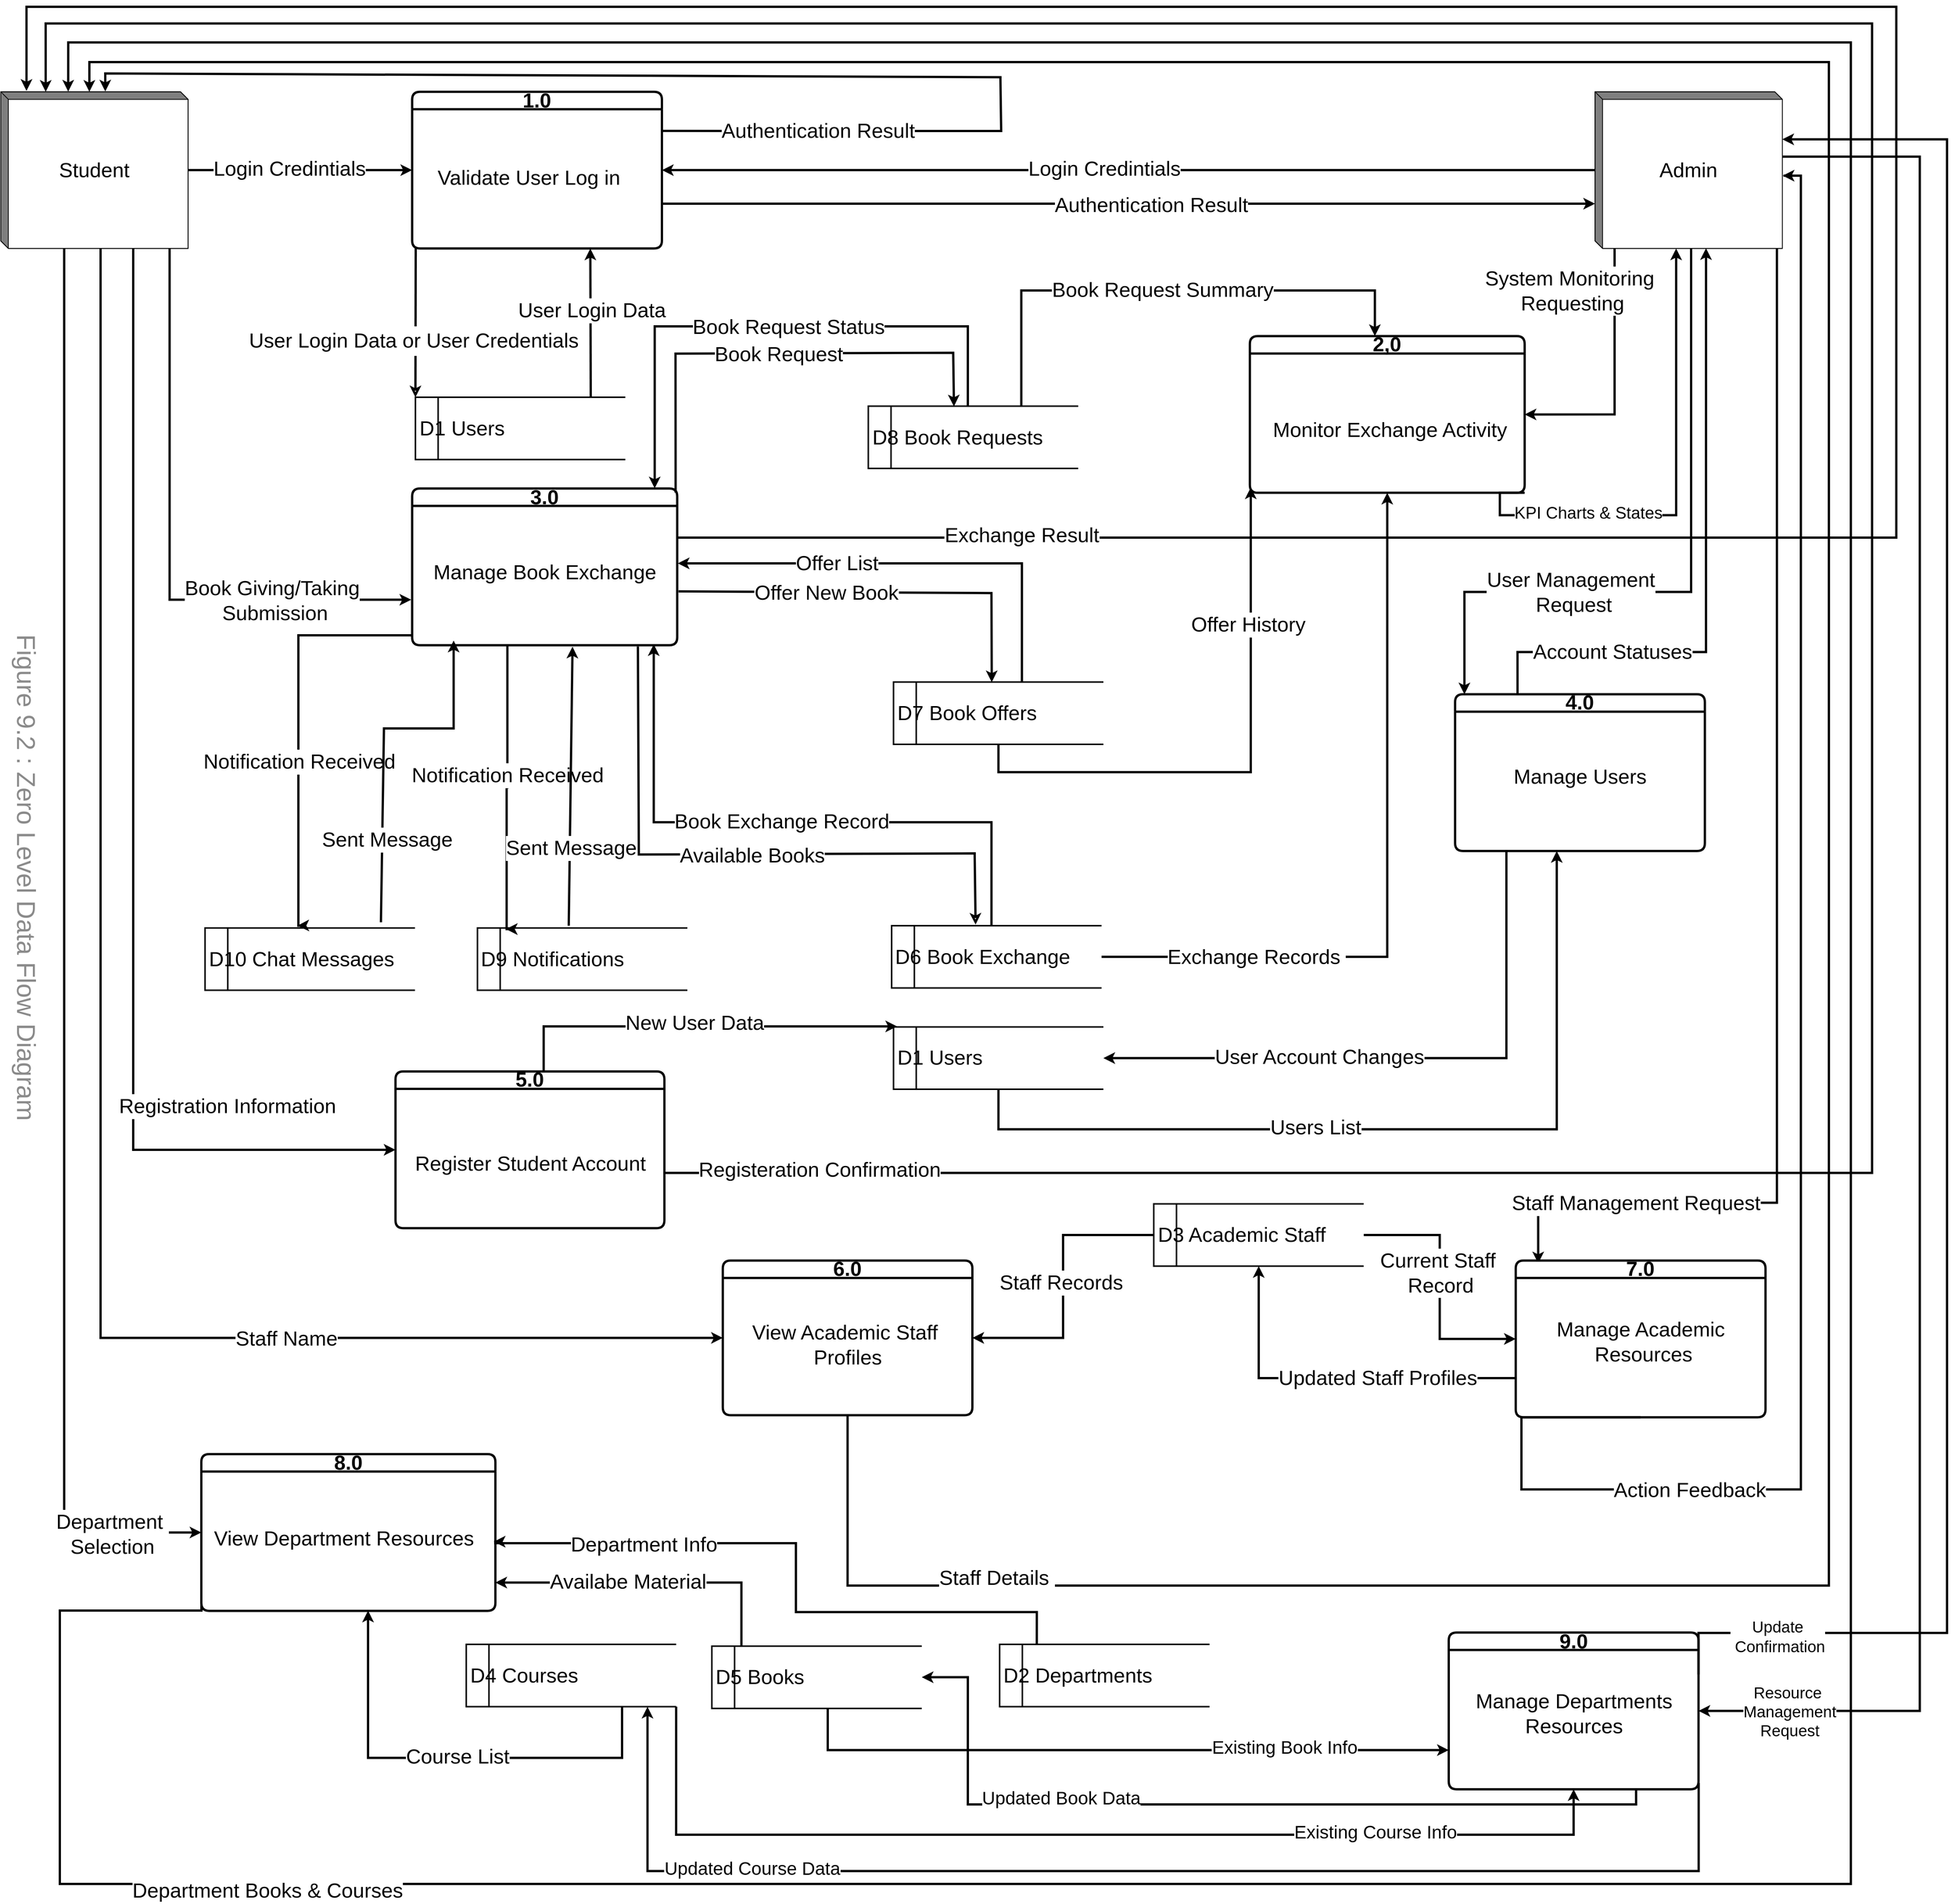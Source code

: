 <mxfile version="26.2.2">
  <diagram name="Page-1" id="icdh6pX9APepNNFhdhNa">
    <mxGraphModel dx="6960" dy="5662" grid="0" gridSize="10" guides="1" tooltips="1" connect="1" arrows="1" fold="1" page="1" pageScale="1" pageWidth="827" pageHeight="1169" math="0" shadow="0">
      <root>
        <mxCell id="0" />
        <mxCell id="1" parent="0" />
        <mxCell id="13" value="D1 Users" style="shape=mxgraph.dfd.dataStoreID;whiteSpace=wrap;html=1;fontSize=27;strokeWidth=2;dashed=0;align=left;spacingLeft=3;points=[[0,0],[0.5,0],[1,0],[0,0.5],[1,0.5],[0,1],[0.5,1],[1,1]];labelPadding=-90;direction=east;noLabel=0;overflow=visible;fillOpacity=100;portConstraint=east;metaEdit=0;" parent="1" vertex="1">
          <mxGeometry x="563.566" y="-645.347" width="277.156" height="82.276" as="geometry" />
        </mxCell>
        <mxCell id="14" value="D2 Departments" style="shape=mxgraph.dfd.dataStoreID;whiteSpace=wrap;html=1;fontSize=27;strokeWidth=2;dashed=0;align=left;spacingLeft=3;points=[[0,0],[0.5,0],[1,0],[0,0.5],[1,0.5],[0,1],[0.5,1],[1,1]];labelPadding=-90;direction=east;noLabel=0;overflow=visible;fillOpacity=100;portConstraint=east;metaEdit=0;" parent="1" vertex="1">
          <mxGeometry x="1335.001" y="1001.627" width="277.156" height="82.276" as="geometry" />
        </mxCell>
        <mxCell id="DdZt1cwlgyV9_247WWNm-154" style="edgeStyle=orthogonalEdgeStyle;rounded=0;orthogonalLoop=1;jettySize=auto;html=1;entryX=0;entryY=0.5;entryDx=0;entryDy=0;strokeWidth=3;fontSize=27;" parent="1" source="15" target="10" edge="1">
          <mxGeometry relative="1" as="geometry" />
        </mxCell>
        <mxCell id="DdZt1cwlgyV9_247WWNm-155" value="&lt;font&gt;Current Staff&amp;nbsp;&lt;/font&gt;&lt;div&gt;&lt;font&gt;Record&lt;/font&gt;&lt;/div&gt;" style="edgeLabel;html=1;align=center;verticalAlign=middle;resizable=0;points=[];fontSize=27;" parent="DdZt1cwlgyV9_247WWNm-154" vertex="1" connectable="0">
          <mxGeometry x="-0.109" y="1" relative="1" as="geometry">
            <mxPoint as="offset" />
          </mxGeometry>
        </mxCell>
        <mxCell id="15" value="D3 Academic Staff" style="shape=mxgraph.dfd.dataStoreID;whiteSpace=wrap;html=1;fontSize=27;strokeWidth=2;dashed=0;align=left;spacingLeft=3;points=[[0,0],[0.5,0],[1,0],[0,0.5],[1,0.5],[0,1],[0.5,1],[1,1]];labelPadding=-90;direction=east;noLabel=0;overflow=visible;fillOpacity=100;portConstraint=east;metaEdit=0;" parent="1" vertex="1">
          <mxGeometry x="1538.515" y="419.821" width="277.156" height="82.276" as="geometry" />
        </mxCell>
        <mxCell id="DdZt1cwlgyV9_247WWNm-175" style="edgeStyle=orthogonalEdgeStyle;rounded=0;orthogonalLoop=1;jettySize=auto;html=1;strokeWidth=3;fontSize=27;" parent="1" source="16" edge="1">
          <mxGeometry relative="1" as="geometry">
            <mxPoint x="501" y="957" as="targetPoint" />
            <Array as="points">
              <mxPoint x="836.382" y="1151.493" />
              <mxPoint x="500.099" y="1151.493" />
            </Array>
          </mxGeometry>
        </mxCell>
        <mxCell id="DdZt1cwlgyV9_247WWNm-176" value="&lt;font&gt;Course List&lt;/font&gt;" style="edgeLabel;html=1;align=center;verticalAlign=middle;resizable=0;points=[];fontSize=27;" parent="DdZt1cwlgyV9_247WWNm-175" vertex="1" connectable="0">
          <mxGeometry x="-0.06" y="4" relative="1" as="geometry">
            <mxPoint x="-4" y="-6" as="offset" />
          </mxGeometry>
        </mxCell>
        <mxCell id="JcgZLlPzzMyNagXR-Yxn-27" style="edgeStyle=orthogonalEdgeStyle;rounded=0;orthogonalLoop=1;jettySize=auto;html=1;exitX=1;exitY=1;exitDx=0;exitDy=0;entryX=0.5;entryY=1;entryDx=0;entryDy=0;strokeWidth=3;" parent="1" source="16" target="JcgZLlPzzMyNagXR-Yxn-17" edge="1">
          <mxGeometry relative="1" as="geometry">
            <Array as="points">
              <mxPoint x="908" y="1253" />
              <mxPoint x="2093" y="1253" />
            </Array>
          </mxGeometry>
        </mxCell>
        <mxCell id="JcgZLlPzzMyNagXR-Yxn-29" value="&lt;font style=&quot;font-size: 24px;&quot;&gt;Existing Course Info&lt;/font&gt;" style="edgeLabel;html=1;align=center;verticalAlign=middle;resizable=0;points=[];" parent="JcgZLlPzzMyNagXR-Yxn-27" vertex="1" connectable="0">
          <mxGeometry x="0.544" y="3" relative="1" as="geometry">
            <mxPoint as="offset" />
          </mxGeometry>
        </mxCell>
        <mxCell id="16" value="D4 Courses" style="shape=mxgraph.dfd.dataStoreID;whiteSpace=wrap;html=1;fontSize=27;strokeWidth=2;dashed=0;align=left;spacingLeft=3;points=[[0,0],[0.5,0],[1,0],[0,0.5],[1,0.5],[0,1],[0.5,1],[1,1]];labelPadding=-90;direction=east;noLabel=0;overflow=visible;fillOpacity=100;portConstraint=east;metaEdit=0;" parent="1" vertex="1">
          <mxGeometry x="630.675" y="1001.63" width="277.156" height="82.276" as="geometry" />
        </mxCell>
        <mxCell id="JcgZLlPzzMyNagXR-Yxn-25" style="edgeStyle=orthogonalEdgeStyle;rounded=0;orthogonalLoop=1;jettySize=auto;html=1;entryX=0;entryY=0.75;entryDx=0;entryDy=0;strokeWidth=3;" parent="1" source="17" target="JcgZLlPzzMyNagXR-Yxn-17" edge="1">
          <mxGeometry relative="1" as="geometry">
            <Array as="points">
              <mxPoint x="1108" y="1141" />
            </Array>
          </mxGeometry>
        </mxCell>
        <mxCell id="JcgZLlPzzMyNagXR-Yxn-30" value="&lt;font style=&quot;font-size: 24px;&quot;&gt;Existing Book Info&lt;/font&gt;" style="edgeLabel;html=1;align=center;verticalAlign=middle;resizable=0;points=[];" parent="JcgZLlPzzMyNagXR-Yxn-25" vertex="1" connectable="0">
          <mxGeometry x="0.504" y="3" relative="1" as="geometry">
            <mxPoint as="offset" />
          </mxGeometry>
        </mxCell>
        <mxCell id="17" value="D5 Books" style="shape=mxgraph.dfd.dataStoreID;whiteSpace=wrap;html=1;fontSize=27;strokeWidth=2;dashed=0;align=left;spacingLeft=3;points=[[0,0],[0.5,0],[1,0],[0,0.5],[1,0.5],[0,1],[0.5,1],[1,1]];labelPadding=-90;direction=east;noLabel=0;overflow=visible;fillOpacity=100;portConstraint=east;metaEdit=0;" parent="1" vertex="1">
          <mxGeometry x="955.003" y="1004.0" width="277.156" height="82.276" as="geometry" />
        </mxCell>
        <mxCell id="myy8Ru6dyto0Jvm3p5WP-34" value="D9 Notifications" style="shape=mxgraph.dfd.dataStoreID;whiteSpace=wrap;html=1;fontSize=27;strokeWidth=2;dashed=0;align=left;spacingLeft=3;points=[[0,0],[0.5,0],[1,0],[0,0.5],[1,0.5],[0,1],[0.5,1],[1,1]];labelPadding=-90;direction=east;noLabel=0;overflow=visible;fillOpacity=100;portConstraint=east;metaEdit=0;" parent="1" vertex="1">
          <mxGeometry x="645.457" y="55.465" width="277.156" height="82.276" as="geometry" />
        </mxCell>
        <mxCell id="DdZt1cwlgyV9_247WWNm-74" style="edgeStyle=orthogonalEdgeStyle;rounded=0;orthogonalLoop=1;jettySize=auto;html=1;strokeWidth=3;fontSize=27;" parent="1" source="myy8Ru6dyto0Jvm3p5WP-35" edge="1">
          <mxGeometry relative="1" as="geometry">
            <mxPoint x="1666.618" y="-526.341" as="targetPoint" />
            <Array as="points">
              <mxPoint x="1334.031" y="-150.224" />
              <mxPoint x="1666.618" y="-150.224" />
              <mxPoint x="1666.618" y="-518.995" />
            </Array>
          </mxGeometry>
        </mxCell>
        <mxCell id="DdZt1cwlgyV9_247WWNm-121" value="&lt;font&gt;Offer History&lt;/font&gt;" style="edgeLabel;html=1;align=center;verticalAlign=middle;resizable=0;points=[];fontSize=27;" parent="DdZt1cwlgyV9_247WWNm-74" vertex="1" connectable="0">
          <mxGeometry x="0.514" y="4" relative="1" as="geometry">
            <mxPoint as="offset" />
          </mxGeometry>
        </mxCell>
        <mxCell id="DdZt1cwlgyV9_247WWNm-116" style="edgeStyle=orthogonalEdgeStyle;rounded=0;orthogonalLoop=1;jettySize=auto;html=1;strokeWidth=3;fontSize=27;" parent="1" edge="1">
          <mxGeometry relative="1" as="geometry">
            <mxPoint x="1364.414" y="-264.818" as="sourcePoint" />
            <mxPoint x="910" y="-426" as="targetPoint" />
            <Array as="points">
              <mxPoint x="1364" y="-426" />
            </Array>
          </mxGeometry>
        </mxCell>
        <mxCell id="DdZt1cwlgyV9_247WWNm-117" value="&lt;font&gt;Offer List&lt;/font&gt;" style="edgeLabel;html=1;align=center;verticalAlign=middle;resizable=0;points=[];fontSize=27;" parent="DdZt1cwlgyV9_247WWNm-116" vertex="1" connectable="0">
          <mxGeometry x="0.446" relative="1" as="geometry">
            <mxPoint x="39" as="offset" />
          </mxGeometry>
        </mxCell>
        <mxCell id="myy8Ru6dyto0Jvm3p5WP-35" value="D7 Book Offers" style="shape=mxgraph.dfd.dataStoreID;whiteSpace=wrap;html=1;fontSize=27;strokeWidth=2;dashed=0;align=left;spacingLeft=3;points=[[0,0],[0.5,0],[1,0],[0,0.5],[1,0.5],[0,1],[0.5,1],[1,1]];labelPadding=-90;direction=east;noLabel=0;overflow=visible;fillOpacity=100;portConstraint=east;metaEdit=0;" parent="1" vertex="1">
          <mxGeometry x="1194.842" y="-269.226" width="277.156" height="82.276" as="geometry" />
        </mxCell>
        <mxCell id="DdZt1cwlgyV9_247WWNm-122" style="edgeStyle=orthogonalEdgeStyle;rounded=0;orthogonalLoop=1;jettySize=auto;html=1;strokeWidth=3;fontSize=27;" parent="1" source="myy8Ru6dyto0Jvm3p5WP-36" target="12" edge="1">
          <mxGeometry relative="1" as="geometry">
            <mxPoint x="1667.111" y="-592.462" as="targetPoint" />
            <Array as="points">
              <mxPoint x="1363.594" y="-786.39" />
              <mxPoint x="1830.448" y="-786.39" />
            </Array>
          </mxGeometry>
        </mxCell>
        <mxCell id="DdZt1cwlgyV9_247WWNm-123" value="&lt;font&gt;Book Request Summary&lt;/font&gt;" style="edgeLabel;html=1;align=center;verticalAlign=middle;resizable=0;points=[];fontSize=27;" parent="DdZt1cwlgyV9_247WWNm-122" vertex="1" connectable="0">
          <mxGeometry x="-0.148" y="1" relative="1" as="geometry">
            <mxPoint x="49" as="offset" />
          </mxGeometry>
        </mxCell>
        <mxCell id="myy8Ru6dyto0Jvm3p5WP-36" value="D8 Book Requests" style="shape=mxgraph.dfd.dataStoreID;whiteSpace=wrap;html=1;fontSize=27;strokeWidth=2;dashed=0;align=left;spacingLeft=3;points=[[0,0],[0.5,0],[1,0],[0,0.5],[1,0.5],[0,1],[0.5,1],[1,1]];labelPadding=-90;direction=east;noLabel=0;overflow=visible;fillOpacity=100;portConstraint=east;metaEdit=0;" parent="1" vertex="1">
          <mxGeometry x="1161.583" y="-633.6" width="277.156" height="82.276" as="geometry" />
        </mxCell>
        <mxCell id="DdZt1cwlgyV9_247WWNm-108" style="edgeStyle=orthogonalEdgeStyle;rounded=0;orthogonalLoop=1;jettySize=auto;html=1;entryX=0.5;entryY=1;entryDx=0;entryDy=0;strokeWidth=3;fontSize=27;" parent="1" source="myy8Ru6dyto0Jvm3p5WP-37" target="12" edge="1">
          <mxGeometry relative="1" as="geometry" />
        </mxCell>
        <mxCell id="DdZt1cwlgyV9_247WWNm-120" value="&lt;font&gt;Exchange Records&amp;nbsp;&lt;/font&gt;" style="edgeLabel;html=1;align=center;verticalAlign=middle;resizable=0;points=[];fontSize=27;" parent="DdZt1cwlgyV9_247WWNm-108" vertex="1" connectable="0">
          <mxGeometry x="-0.63" y="-1" relative="1" as="geometry">
            <mxPoint x="21" y="-1" as="offset" />
          </mxGeometry>
        </mxCell>
        <mxCell id="DdZt1cwlgyV9_247WWNm-114" style="edgeStyle=orthogonalEdgeStyle;rounded=0;orthogonalLoop=1;jettySize=auto;html=1;strokeWidth=3;fontSize=27;" parent="1" source="myy8Ru6dyto0Jvm3p5WP-37" edge="1">
          <mxGeometry relative="1" as="geometry">
            <mxPoint x="878.263" y="-319.183" as="targetPoint" />
            <Array as="points">
              <mxPoint x="1324.176" y="-84.11" />
              <mxPoint x="878.263" y="-84.11" />
              <mxPoint x="878.263" y="-316.244" />
            </Array>
          </mxGeometry>
        </mxCell>
        <mxCell id="DdZt1cwlgyV9_247WWNm-115" value="&lt;font&gt;Book Exchange Record&lt;/font&gt;" style="edgeLabel;html=1;align=center;verticalAlign=middle;resizable=0;points=[];fontSize=27;" parent="DdZt1cwlgyV9_247WWNm-114" vertex="1" connectable="0">
          <mxGeometry x="0.294" y="-2" relative="1" as="geometry">
            <mxPoint x="115" y="1" as="offset" />
          </mxGeometry>
        </mxCell>
        <mxCell id="myy8Ru6dyto0Jvm3p5WP-37" value="D6 Book Exchange" style="shape=mxgraph.dfd.dataStoreID;whiteSpace=wrap;html=1;fontSize=27;strokeWidth=2;dashed=0;align=left;spacingLeft=3;points=[[0,0],[0.5,0],[1,0],[0,0.5],[1,0.5],[0,1],[0.5,1],[1,1]];labelPadding=-90;direction=east;noLabel=0;overflow=visible;fillOpacity=100;portConstraint=east;metaEdit=0;" parent="1" vertex="1">
          <mxGeometry x="1192.378" y="52.523" width="277.156" height="82.276" as="geometry" />
        </mxCell>
        <mxCell id="myy8Ru6dyto0Jvm3p5WP-38" value="&lt;font&gt;D10&lt;/font&gt; Chat Messages" style="shape=mxgraph.dfd.dataStoreID;whiteSpace=wrap;html=1;fontSize=27;strokeWidth=2;dashed=0;align=left;spacingLeft=3;points=[[0,0],[0.5,0],[1,0],[0,0.5],[1,0.5],[0,1],[0.5,1],[1,1]];labelPadding=-90;direction=east;noLabel=0;overflow=visible;fillOpacity=100;portConstraint=east;metaEdit=0;" parent="1" vertex="1">
          <mxGeometry x="285.77" y="55.465" width="277.156" height="82.276" as="geometry" />
        </mxCell>
        <mxCell id="DdZt1cwlgyV9_247WWNm-17" style="edgeStyle=orthogonalEdgeStyle;rounded=0;orthogonalLoop=1;jettySize=auto;html=1;entryX=0;entryY=0.5;entryDx=0;entryDy=0;strokeWidth=3;fontSize=27;" parent="1" source="2" target="4" edge="1">
          <mxGeometry relative="1" as="geometry" />
        </mxCell>
        <mxCell id="DdZt1cwlgyV9_247WWNm-18" value="&lt;font&gt;Login Credintials&lt;/font&gt;" style="edgeLabel;html=1;align=center;verticalAlign=middle;resizable=0;points=[];fontSize=27;" parent="DdZt1cwlgyV9_247WWNm-17" vertex="1" connectable="0">
          <mxGeometry x="-0.091" y="2" relative="1" as="geometry">
            <mxPoint x="-1" as="offset" />
          </mxGeometry>
        </mxCell>
        <mxCell id="DdZt1cwlgyV9_247WWNm-57" style="edgeStyle=orthogonalEdgeStyle;rounded=0;orthogonalLoop=1;jettySize=auto;html=1;strokeWidth=3;fontSize=27;" parent="1" source="2" edge="1">
          <mxGeometry relative="1" as="geometry">
            <mxPoint x="557.994" y="-377.951" as="targetPoint" />
            <Array as="points">
              <mxPoint x="238.957" y="-377.951" />
            </Array>
          </mxGeometry>
        </mxCell>
        <mxCell id="DdZt1cwlgyV9_247WWNm-58" value="&lt;font&gt;Book Giving/Taking&lt;/font&gt;&lt;div&gt;&lt;font&gt;&amp;nbsp;Submission&lt;/font&gt;&lt;/div&gt;" style="edgeLabel;html=1;align=center;verticalAlign=middle;resizable=0;points=[];fontSize=27;" parent="DdZt1cwlgyV9_247WWNm-57" vertex="1" connectable="0">
          <mxGeometry x="0.307" y="-2" relative="1" as="geometry">
            <mxPoint x="87" y="-1" as="offset" />
          </mxGeometry>
        </mxCell>
        <mxCell id="DdZt1cwlgyV9_247WWNm-90" style="edgeStyle=orthogonalEdgeStyle;rounded=0;orthogonalLoop=1;jettySize=auto;html=1;entryX=0;entryY=0.5;entryDx=0;entryDy=0;strokeWidth=3;fontSize=27;" parent="1" source="2" target="5" edge="1">
          <mxGeometry relative="1" as="geometry">
            <Array as="points">
              <mxPoint x="190.916" y="347.837" />
            </Array>
          </mxGeometry>
        </mxCell>
        <mxCell id="DdZt1cwlgyV9_247WWNm-91" value="&lt;font&gt;Registration Information&lt;/font&gt;" style="edgeLabel;html=1;align=center;verticalAlign=middle;resizable=0;points=[];fontSize=27;" parent="DdZt1cwlgyV9_247WWNm-90" vertex="1" connectable="0">
          <mxGeometry x="0.418" y="-3" relative="1" as="geometry">
            <mxPoint x="127" y="43" as="offset" />
          </mxGeometry>
        </mxCell>
        <mxCell id="DdZt1cwlgyV9_247WWNm-145" style="edgeStyle=orthogonalEdgeStyle;rounded=0;orthogonalLoop=1;jettySize=auto;html=1;entryX=0;entryY=0.5;entryDx=0;entryDy=0;strokeWidth=3;fontSize=27;" parent="1" source="2" target="8" edge="1">
          <mxGeometry relative="1" as="geometry">
            <Array as="points">
              <mxPoint x="147.803" y="597.602" />
            </Array>
          </mxGeometry>
        </mxCell>
        <mxCell id="DdZt1cwlgyV9_247WWNm-146" value="&lt;font&gt;Staff Name&lt;/font&gt;" style="edgeLabel;html=1;align=center;verticalAlign=middle;resizable=0;points=[];fontSize=27;" parent="DdZt1cwlgyV9_247WWNm-145" vertex="1" connectable="0">
          <mxGeometry x="0.49" y="-1" relative="1" as="geometry">
            <mxPoint as="offset" />
          </mxGeometry>
        </mxCell>
        <mxCell id="DdZt1cwlgyV9_247WWNm-167" style="edgeStyle=orthogonalEdgeStyle;rounded=0;orthogonalLoop=1;jettySize=auto;html=1;entryX=0;entryY=0.5;entryDx=0;entryDy=0;strokeWidth=3;fontSize=27;" parent="1" source="2" target="7" edge="1">
          <mxGeometry relative="1" as="geometry">
            <Array as="points">
              <mxPoint x="99.763" y="853.244" />
            </Array>
          </mxGeometry>
        </mxCell>
        <mxCell id="DdZt1cwlgyV9_247WWNm-169" value="&lt;font&gt;Department&amp;nbsp;&lt;/font&gt;&lt;div&gt;&lt;font&gt;Selection&lt;/font&gt;&lt;/div&gt;" style="edgeLabel;html=1;align=center;verticalAlign=middle;resizable=0;points=[];fontSize=27;" parent="DdZt1cwlgyV9_247WWNm-167" vertex="1" connectable="0">
          <mxGeometry x="0.874" y="-2" relative="1" as="geometry">
            <mxPoint as="offset" />
          </mxGeometry>
        </mxCell>
        <mxCell id="2" value="&lt;font&gt;Student&lt;/font&gt;" style="shape=mxgraph.dfd.externalEntity;whiteSpace=wrap;html=1;fontSize=27;dashed=0;" parent="1" vertex="1">
          <mxGeometry x="16" y="-1048.804" width="247.366" height="206.966" as="geometry" />
        </mxCell>
        <mxCell id="DdZt1cwlgyV9_247WWNm-20" style="edgeStyle=orthogonalEdgeStyle;rounded=0;orthogonalLoop=1;jettySize=auto;html=1;entryX=1;entryY=0.5;entryDx=0;entryDy=0;strokeWidth=3;fontSize=27;" parent="1" source="3" target="4" edge="1">
          <mxGeometry relative="1" as="geometry" />
        </mxCell>
        <mxCell id="DdZt1cwlgyV9_247WWNm-21" value="&lt;font&gt;Login Credintials&lt;/font&gt;" style="edgeLabel;html=1;align=center;verticalAlign=middle;resizable=0;points=[];fontSize=27;" parent="DdZt1cwlgyV9_247WWNm-20" vertex="1" connectable="0">
          <mxGeometry x="0.05" y="-2" relative="1" as="geometry">
            <mxPoint x="-1" as="offset" />
          </mxGeometry>
        </mxCell>
        <mxCell id="DdZt1cwlgyV9_247WWNm-72" style="edgeStyle=orthogonalEdgeStyle;rounded=0;orthogonalLoop=1;jettySize=auto;html=1;entryX=1;entryY=0.5;entryDx=0;entryDy=0;strokeWidth=3;fontSize=27;" parent="1" source="3" target="12" edge="1">
          <mxGeometry relative="1" as="geometry">
            <Array as="points">
              <mxPoint x="2147.022" y="-623.309" />
            </Array>
          </mxGeometry>
        </mxCell>
        <mxCell id="DdZt1cwlgyV9_247WWNm-78" value="&lt;font&gt;System Monitoring&amp;nbsp;&lt;/font&gt;&lt;div&gt;&lt;font&gt;Requesting&lt;/font&gt;&lt;/div&gt;" style="edgeLabel;html=1;align=center;verticalAlign=middle;resizable=0;points=[];fontSize=27;" parent="DdZt1cwlgyV9_247WWNm-72" vertex="1" connectable="0">
          <mxGeometry x="0.607" y="1" relative="1" as="geometry">
            <mxPoint x="-4" y="-165" as="offset" />
          </mxGeometry>
        </mxCell>
        <mxCell id="DdZt1cwlgyV9_247WWNm-136" style="edgeStyle=orthogonalEdgeStyle;rounded=0;orthogonalLoop=1;jettySize=auto;html=1;strokeWidth=3;fontSize=27;" parent="1" source="3" target="11" edge="1">
          <mxGeometry relative="1" as="geometry">
            <Array as="points">
              <mxPoint x="2248.03" y="-388.236" />
              <mxPoint x="1948.701" y="-388.236" />
            </Array>
          </mxGeometry>
        </mxCell>
        <mxCell id="DdZt1cwlgyV9_247WWNm-137" value="&lt;font&gt;User Management&lt;/font&gt;&lt;div&gt;&lt;font&gt;&amp;nbsp;Request&lt;/font&gt;&lt;/div&gt;" style="edgeLabel;html=1;align=center;verticalAlign=middle;resizable=0;points=[];fontSize=27;" parent="DdZt1cwlgyV9_247WWNm-136" vertex="1" connectable="0">
          <mxGeometry x="0.543" y="-3" relative="1" as="geometry">
            <mxPoint x="72" y="3" as="offset" />
          </mxGeometry>
        </mxCell>
        <mxCell id="DdZt1cwlgyV9_247WWNm-152" style="edgeStyle=orthogonalEdgeStyle;rounded=0;orthogonalLoop=1;jettySize=auto;html=1;entryX=0.09;entryY=0.018;entryDx=0;entryDy=0;strokeWidth=3;entryPerimeter=0;fontSize=27;" parent="1" source="3" target="10" edge="1">
          <mxGeometry relative="1" as="geometry">
            <Array as="points">
              <mxPoint x="2361.356" y="418.359" />
              <mxPoint x="2046.014" y="418.359" />
            </Array>
          </mxGeometry>
        </mxCell>
        <mxCell id="DdZt1cwlgyV9_247WWNm-153" value="&lt;font&gt;Staff Management Request&lt;/font&gt;" style="edgeLabel;html=1;align=center;verticalAlign=middle;resizable=0;points=[];fontSize=27;" parent="DdZt1cwlgyV9_247WWNm-152" vertex="1" connectable="0">
          <mxGeometry x="0.874" y="-1" relative="1" as="geometry">
            <mxPoint x="105" y="1" as="offset" />
          </mxGeometry>
        </mxCell>
        <mxCell id="JcgZLlPzzMyNagXR-Yxn-20" style="edgeStyle=orthogonalEdgeStyle;rounded=0;orthogonalLoop=1;jettySize=auto;html=1;exitX=1.001;exitY=0.414;exitDx=0;exitDy=0;exitPerimeter=0;entryX=1;entryY=0.5;entryDx=0;entryDy=0;strokeWidth=3;" parent="1" source="3" target="JcgZLlPzzMyNagXR-Yxn-17" edge="1">
          <mxGeometry relative="1" as="geometry">
            <Array as="points">
              <mxPoint x="2550" y="-963" />
              <mxPoint x="2550" y="1090" />
            </Array>
          </mxGeometry>
        </mxCell>
        <mxCell id="JcgZLlPzzMyNagXR-Yxn-21" value="&lt;font style=&quot;font-size: 21px;&quot;&gt;Resource&amp;nbsp;&lt;/font&gt;&lt;div&gt;&lt;font style=&quot;font-size: 21px;&quot;&gt;Management&lt;/font&gt;&lt;/div&gt;&lt;div&gt;&lt;font style=&quot;font-size: 21px;&quot;&gt;Request&lt;/font&gt;&lt;/div&gt;" style="edgeLabel;html=1;align=center;verticalAlign=middle;resizable=0;points=[];" parent="JcgZLlPzzMyNagXR-Yxn-20" vertex="1" connectable="0">
          <mxGeometry x="0.891" y="4" relative="1" as="geometry">
            <mxPoint x="-18" y="-4" as="offset" />
          </mxGeometry>
        </mxCell>
        <mxCell id="3" value="&lt;font&gt;Admin&lt;/font&gt;" style="shape=mxgraph.dfd.externalEntity;whiteSpace=wrap;html=1;fontSize=27;dashed=0;" parent="1" vertex="1">
          <mxGeometry x="2121.154" y="-1048.809" width="247.366" height="206.966" as="geometry" />
        </mxCell>
        <mxCell id="4" value="1.0" style="shape=swimlane;rounded=1;whiteSpace=wrap;html=1;fontStyle=1;startSize=23;fontSize=27;strokeWidth=3;" parent="1" vertex="1">
          <mxGeometry x="559.228" y="-1048.805" width="329.822" height="206.966" as="geometry" />
        </mxCell>
        <mxCell id="DdZt1cwlgyV9_247WWNm-23" value="&lt;font&gt;Validate User Log in&lt;/font&gt;" style="text;html=1;align=center;verticalAlign=middle;resizable=0;points=[];autosize=1;strokeColor=none;fillColor=none;fontSize=27;" parent="4" vertex="1">
          <mxGeometry x="24.022" y="92.202" width="259" height="44" as="geometry" />
        </mxCell>
        <mxCell id="5" value="5.0" style="shape=swimlane;rounded=1;whiteSpace=wrap;html=1;fontStyle=1;startSize=23;fontSize=27;strokeWidth=3;" parent="1" vertex="1">
          <mxGeometry x="537.228" y="244.996" width="355.081" height="206.966" as="geometry" />
        </mxCell>
        <mxCell id="DdZt1cwlgyV9_247WWNm-89" value="&lt;font&gt;Register Student Account&lt;/font&gt;" style="text;html=1;align=center;verticalAlign=middle;resizable=0;points=[];autosize=1;strokeColor=none;fillColor=none;fontSize=27;" parent="5" vertex="1">
          <mxGeometry x="16.041" y="100.003" width="323" height="44" as="geometry" />
        </mxCell>
        <mxCell id="7" value="8.0" style="shape=swimlane;rounded=1;whiteSpace=wrap;html=1;fontStyle=1;startSize=23;fontSize=27;strokeWidth=3;" parent="1" vertex="1">
          <mxGeometry x="280.84" y="750.396" width="388.307" height="206.966" as="geometry" />
        </mxCell>
        <mxCell id="DdZt1cwlgyV9_247WWNm-48" value="&lt;span style=&quot;text-wrap-mode: wrap;&quot;&gt;&lt;font&gt;&amp;nbsp;View Department Resources&lt;/font&gt;&lt;/span&gt;" style="text;html=1;align=center;verticalAlign=middle;resizable=0;points=[];autosize=1;strokeColor=none;fillColor=none;fontSize=27;" parent="7" vertex="1">
          <mxGeometry x="-0.003" y="89.603" width="369" height="44" as="geometry" />
        </mxCell>
        <mxCell id="DdZt1cwlgyV9_247WWNm-147" style="edgeStyle=orthogonalEdgeStyle;rounded=0;orthogonalLoop=1;jettySize=auto;html=1;strokeWidth=3;exitX=0;exitY=0.5;exitDx=0;exitDy=0;fontSize=27;" parent="1" source="15" target="8" edge="1">
          <mxGeometry relative="1" as="geometry" />
        </mxCell>
        <mxCell id="DdZt1cwlgyV9_247WWNm-148" value="&lt;font&gt;Staff Records&lt;/font&gt;" style="edgeLabel;html=1;align=center;verticalAlign=middle;resizable=0;points=[];fontSize=27;" parent="DdZt1cwlgyV9_247WWNm-147" vertex="1" connectable="0">
          <mxGeometry x="-0.025" y="-4" relative="1" as="geometry">
            <mxPoint x="1" as="offset" />
          </mxGeometry>
        </mxCell>
        <mxCell id="8" value="6.0" style="shape=swimlane;rounded=1;whiteSpace=wrap;html=1;fontStyle=1;startSize=23;fontSize=27;container=0;strokeWidth=3;" parent="1" vertex="1">
          <mxGeometry x="969.42" y="494.76" width="329.58" height="204.24" as="geometry" />
        </mxCell>
        <mxCell id="DdZt1cwlgyV9_247WWNm-53" value="&lt;font&gt;View Academic Staff&amp;nbsp;&lt;/font&gt;&lt;div&gt;&lt;span&gt;Profiles&lt;/span&gt;&lt;/div&gt;" style="text;html=1;align=center;verticalAlign=middle;resizable=0;points=[];autosize=1;strokeColor=none;fillColor=none;fontSize=27;" parent="8" vertex="1">
          <mxGeometry x="29.286" y="73.238" width="271" height="77" as="geometry" />
        </mxCell>
        <mxCell id="DdZt1cwlgyV9_247WWNm-95" style="edgeStyle=orthogonalEdgeStyle;rounded=0;orthogonalLoop=1;jettySize=auto;html=1;strokeWidth=3;fontSize=27;" parent="1" source="9" edge="1">
          <mxGeometry relative="1" as="geometry">
            <mxPoint x="407.714" y="52.526" as="targetPoint" />
            <Array as="points">
              <mxPoint x="409" y="-331" />
              <mxPoint x="409" y="53" />
            </Array>
          </mxGeometry>
        </mxCell>
        <mxCell id="DdZt1cwlgyV9_247WWNm-96" value="Notification Received" style="edgeLabel;html=1;align=center;verticalAlign=middle;resizable=0;points=[];fontSize=27;" parent="DdZt1cwlgyV9_247WWNm-95" vertex="1" connectable="0">
          <mxGeometry x="0.188" y="1" relative="1" as="geometry">
            <mxPoint y="-1" as="offset" />
          </mxGeometry>
        </mxCell>
        <mxCell id="9" value="3.0" style="shape=swimlane;rounded=1;whiteSpace=wrap;html=1;fontStyle=1;startSize=23;fontSize=27;strokeWidth=3;" parent="1" vertex="1">
          <mxGeometry x="559.229" y="-524.872" width="350.008" height="206.966" as="geometry" />
        </mxCell>
        <mxCell id="DdZt1cwlgyV9_247WWNm-56" value="&lt;font&gt;Manage Book Exchange&lt;/font&gt;" style="text;html=1;align=center;verticalAlign=middle;resizable=0;points=[];autosize=1;strokeColor=none;fillColor=none;fontSize=27;" parent="9" vertex="1">
          <mxGeometry x="19.008" y="88.87" width="312" height="44" as="geometry" />
        </mxCell>
        <mxCell id="DdZt1cwlgyV9_247WWNm-156" style="edgeStyle=orthogonalEdgeStyle;rounded=0;orthogonalLoop=1;jettySize=auto;html=1;exitX=0;exitY=0.75;exitDx=0;exitDy=0;entryX=0.5;entryY=1;entryDx=0;entryDy=0;strokeWidth=3;fontSize=27;" parent="1" source="10" target="15" edge="1">
          <mxGeometry relative="1" as="geometry" />
        </mxCell>
        <mxCell id="DdZt1cwlgyV9_247WWNm-157" value="&lt;font&gt;Updated Staff Profiles&lt;/font&gt;" style="edgeLabel;html=1;align=center;verticalAlign=middle;resizable=0;points=[];fontSize=27;" parent="DdZt1cwlgyV9_247WWNm-156" vertex="1" connectable="0">
          <mxGeometry x="-0.268" y="3" relative="1" as="geometry">
            <mxPoint x="-4" y="-3" as="offset" />
          </mxGeometry>
        </mxCell>
        <mxCell id="10" value="7.0" style="shape=swimlane;rounded=1;whiteSpace=wrap;html=1;fontStyle=1;startSize=23;fontSize=27;strokeWidth=3;" parent="1" vertex="1">
          <mxGeometry x="2016.454" y="494.761" width="329.822" height="206.966" as="geometry" />
        </mxCell>
        <mxCell id="DdZt1cwlgyV9_247WWNm-151" value="&lt;font&gt;Manage Academic&lt;/font&gt;&lt;div&gt;&lt;font&gt;&amp;nbsp;Resources&lt;/font&gt;&lt;/div&gt;" style="text;html=1;align=center;verticalAlign=middle;resizable=0;points=[];autosize=1;strokeColor=none;fillColor=none;fontSize=27;" parent="10" vertex="1">
          <mxGeometry x="44.912" y="68.451" width="240" height="77" as="geometry" />
        </mxCell>
        <mxCell id="DdZt1cwlgyV9_247WWNm-138" style="edgeStyle=orthogonalEdgeStyle;rounded=0;orthogonalLoop=1;jettySize=auto;html=1;strokeWidth=3;fontSize=27;" parent="1" source="11" target="DdZt1cwlgyV9_247WWNm-92" edge="1">
          <mxGeometry relative="1" as="geometry">
            <Array as="points">
              <mxPoint x="2004.133" y="227.362" />
            </Array>
          </mxGeometry>
        </mxCell>
        <mxCell id="DdZt1cwlgyV9_247WWNm-140" value="&lt;font&gt;User Account Changes&lt;/font&gt;" style="edgeLabel;html=1;align=center;verticalAlign=middle;resizable=0;points=[];fontSize=27;" parent="DdZt1cwlgyV9_247WWNm-138" vertex="1" connectable="0">
          <mxGeometry x="0.292" y="-2" relative="1" as="geometry">
            <mxPoint as="offset" />
          </mxGeometry>
        </mxCell>
        <mxCell id="11" value="4.0" style="shape=swimlane;rounded=1;whiteSpace=wrap;html=1;fontStyle=1;startSize=23;fontSize=27;strokeWidth=3;swimlaneLine=1;" parent="1" vertex="1">
          <mxGeometry x="1936.387" y="-253.076" width="329.822" height="206.966" as="geometry" />
        </mxCell>
        <mxCell id="DdZt1cwlgyV9_247WWNm-135" value="&lt;font&gt;Manage Users&lt;/font&gt;" style="text;html=1;align=center;verticalAlign=middle;resizable=0;points=[];autosize=1;strokeColor=none;fillColor=none;fontSize=27;" parent="11" vertex="1">
          <mxGeometry x="67.91" y="87.076" width="194" height="44" as="geometry" />
        </mxCell>
        <mxCell id="12" value="2,0" style="shape=swimlane;rounded=1;whiteSpace=wrap;html=1;fontStyle=1;startSize=23;fontSize=27;strokeWidth=3;" parent="1" vertex="1">
          <mxGeometry x="1665.39" y="-726.156" width="362.86" height="206.966" as="geometry" />
        </mxCell>
        <mxCell id="DdZt1cwlgyV9_247WWNm-71" value="&lt;font&gt;Monitor Exchange Activity&lt;/font&gt;" style="text;html=1;align=center;verticalAlign=middle;resizable=0;points=[];autosize=1;strokeColor=none;fillColor=none;fontSize=27;" parent="12" vertex="1">
          <mxGeometry x="20.61" y="102.159" width="327" height="44" as="geometry" />
        </mxCell>
        <mxCell id="DdZt1cwlgyV9_247WWNm-22" value="" style="endArrow=none;startArrow=classic;html=1;rounded=0;entryX=0.5;entryY=1;entryDx=0;entryDy=0;exitX=0;exitY=0;exitDx=0;exitDy=0;strokeWidth=3;startFill=0;fontSize=27;" parent="1" source="13" edge="1">
          <mxGeometry width="50" height="50" relative="1" as="geometry">
            <mxPoint x="563.566" y="-637.53" as="sourcePoint" />
            <mxPoint x="563.943" y="-841.839" as="targetPoint" />
          </mxGeometry>
        </mxCell>
        <mxCell id="DdZt1cwlgyV9_247WWNm-110" value="&lt;div class=&quot;group pointer-events-none relative flex justify-center *:pointer-events-auto&quot;&gt;&lt;div class=&quot;tableContainer horzScrollShadows relative&quot;&gt;&lt;table class=&quot;min-w-full&quot; data-start=&quot;241&quot; data-end=&quot;434&quot;&gt;&lt;tbody data-start=&quot;289&quot; data-end=&quot;434&quot;&gt;&lt;tr data-start=&quot;353&quot; data-end=&quot;434&quot;&gt;&lt;td class=&quot;max-w-[calc(var(--thread-content-max-width)*2/3)]&quot; data-start=&quot;387&quot; data-end=&quot;434&quot;&gt;&lt;font&gt;&lt;span data-start=&quot;389&quot; data-end=&quot;408&quot;&gt;User Login Data&lt;/span&gt; or &lt;span data-start=&quot;412&quot; data-end=&quot;432&quot;&gt;User Credentials&lt;/span&gt;&lt;/font&gt;&lt;/td&gt;&lt;/tr&gt;&lt;/tbody&gt;&lt;/table&gt;&lt;/div&gt;&lt;/div&gt;" style="edgeLabel;html=1;align=center;verticalAlign=middle;resizable=0;points=[];fontSize=27;" parent="DdZt1cwlgyV9_247WWNm-22" vertex="1" connectable="0">
          <mxGeometry x="-0.239" y="3" relative="1" as="geometry">
            <mxPoint as="offset" />
          </mxGeometry>
        </mxCell>
        <mxCell id="DdZt1cwlgyV9_247WWNm-29" style="edgeStyle=orthogonalEdgeStyle;rounded=0;orthogonalLoop=1;jettySize=auto;html=1;entryX=1;entryY=0.5;entryDx=0;entryDy=0;strokeWidth=3;fontSize=27;" parent="1" edge="1">
          <mxGeometry relative="1" as="geometry">
            <mxPoint x="889.349" y="-900.989" as="sourcePoint" />
            <mxPoint x="2121.154" y="-900.989" as="targetPoint" />
          </mxGeometry>
        </mxCell>
        <mxCell id="DdZt1cwlgyV9_247WWNm-30" value="&lt;font&gt;Authentication Result&lt;/font&gt;" style="edgeLabel;html=1;align=center;verticalAlign=middle;resizable=0;points=[];fontSize=27;" parent="DdZt1cwlgyV9_247WWNm-29" vertex="1" connectable="0">
          <mxGeometry x="0.05" y="-2" relative="1" as="geometry">
            <mxPoint x="-1" as="offset" />
          </mxGeometry>
        </mxCell>
        <mxCell id="DdZt1cwlgyV9_247WWNm-70" value="" style="endArrow=classic;startArrow=none;html=1;rounded=0;entryX=0.468;entryY=0.002;entryDx=0;entryDy=0;strokeWidth=3;entryPerimeter=0;startFill=0;fontSize=27;" parent="1" target="myy8Ru6dyto0Jvm3p5WP-35" edge="1">
          <mxGeometry width="50" height="50" relative="1" as="geometry">
            <mxPoint x="911" y="-389" as="sourcePoint" />
            <mxPoint x="950.94" y="-598.332" as="targetPoint" />
            <Array as="points">
              <mxPoint x="1324.176" y="-386.766" />
            </Array>
          </mxGeometry>
        </mxCell>
        <mxCell id="DdZt1cwlgyV9_247WWNm-104" value="&lt;font&gt;Offer New Book&lt;/font&gt;" style="edgeLabel;html=1;align=center;verticalAlign=middle;resizable=0;points=[];fontSize=27;" parent="DdZt1cwlgyV9_247WWNm-70" vertex="1" connectable="0">
          <mxGeometry x="-0.592" y="-3" relative="1" as="geometry">
            <mxPoint x="86" y="-2" as="offset" />
          </mxGeometry>
        </mxCell>
        <mxCell id="DdZt1cwlgyV9_247WWNm-79" style="edgeStyle=orthogonalEdgeStyle;rounded=0;orthogonalLoop=1;jettySize=auto;html=1;exitX=1;exitY=1;exitDx=0;exitDy=0;strokeWidth=3;fontSize=27;" parent="1" source="12" target="3" edge="1">
          <mxGeometry relative="1" as="geometry">
            <Array as="points">
              <mxPoint x="1995.51" y="-518.995" />
              <mxPoint x="1995.51" y="-489.611" />
              <mxPoint x="2228.321" y="-489.611" />
            </Array>
          </mxGeometry>
        </mxCell>
        <mxCell id="DdZt1cwlgyV9_247WWNm-80" value="&lt;font style=&quot;font-size: 22px;&quot;&gt;KPI Charts &amp;amp; States&lt;/font&gt;" style="edgeLabel;html=1;align=center;verticalAlign=middle;resizable=0;points=[];fontSize=27;" parent="DdZt1cwlgyV9_247WWNm-79" vertex="1" connectable="0">
          <mxGeometry x="-0.647" y="-2" relative="1" as="geometry">
            <mxPoint x="64" y="-7" as="offset" />
          </mxGeometry>
        </mxCell>
        <mxCell id="DdZt1cwlgyV9_247WWNm-139" style="edgeStyle=orthogonalEdgeStyle;rounded=0;orthogonalLoop=1;jettySize=auto;html=1;strokeWidth=3;exitX=0.5;exitY=1;exitDx=0;exitDy=0;fontSize=27;" parent="1" source="DdZt1cwlgyV9_247WWNm-92" edge="1">
          <mxGeometry relative="1" as="geometry">
            <mxPoint x="2071.266" y="-46.116" as="targetPoint" />
            <mxPoint x="1334.037" y="274.171" as="sourcePoint" />
            <Array as="points">
              <mxPoint x="1334.031" y="321.391" />
              <mxPoint x="2070.65" y="321.391" />
              <mxPoint x="2070.65" y="-45.91" />
            </Array>
          </mxGeometry>
        </mxCell>
        <mxCell id="DdZt1cwlgyV9_247WWNm-141" value="&lt;font&gt;Users List&lt;/font&gt;" style="edgeLabel;html=1;align=center;verticalAlign=middle;resizable=0;points=[];fontSize=27;" parent="DdZt1cwlgyV9_247WWNm-139" vertex="1" connectable="0">
          <mxGeometry x="-0.186" y="3" relative="1" as="geometry">
            <mxPoint as="offset" />
          </mxGeometry>
        </mxCell>
        <mxCell id="DdZt1cwlgyV9_247WWNm-92" value="D1 Users" style="shape=mxgraph.dfd.dataStoreID;whiteSpace=wrap;html=1;fontSize=27;strokeWidth=2;dashed=0;align=left;spacingLeft=3;points=[[0,0],[0.5,0],[1,0],[0,0.5],[1,0.5],[0,1],[0.5,1],[1,1]];labelPadding=-90;direction=east;noLabel=0;overflow=visible;fillOpacity=100;portConstraint=east;metaEdit=0;" parent="1" vertex="1">
          <mxGeometry x="1194.842" y="186.224" width="277.156" height="82.276" as="geometry" />
        </mxCell>
        <mxCell id="DdZt1cwlgyV9_247WWNm-93" style="edgeStyle=orthogonalEdgeStyle;rounded=0;orthogonalLoop=1;jettySize=auto;html=1;strokeWidth=3;fontSize=27;entryX=0.017;entryY=-0.009;entryDx=0;entryDy=0;entryPerimeter=0;exitX=0.551;exitY=0.001;exitDx=0;exitDy=0;exitPerimeter=0;" parent="1" source="5" target="DdZt1cwlgyV9_247WWNm-92" edge="1">
          <mxGeometry relative="1" as="geometry">
            <mxPoint x="1194.839" y="186.226" as="targetPoint" />
            <Array as="points">
              <mxPoint x="733" y="186" />
            </Array>
            <mxPoint x="733" y="243" as="sourcePoint" />
          </mxGeometry>
        </mxCell>
        <mxCell id="DdZt1cwlgyV9_247WWNm-94" value="&lt;font&gt;New User Data&lt;/font&gt;" style="edgeLabel;html=1;align=center;verticalAlign=middle;resizable=0;points=[];fontSize=27;" parent="DdZt1cwlgyV9_247WWNm-93" vertex="1" connectable="0">
          <mxGeometry x="-0.722" y="-1" relative="1" as="geometry">
            <mxPoint x="186" y="-6" as="offset" />
          </mxGeometry>
        </mxCell>
        <mxCell id="DdZt1cwlgyV9_247WWNm-98" style="edgeStyle=orthogonalEdgeStyle;rounded=0;orthogonalLoop=1;jettySize=auto;html=1;strokeWidth=3;fontSize=27;" parent="1" source="9" edge="1">
          <mxGeometry relative="1" as="geometry">
            <mxPoint x="683" y="57" as="targetPoint" />
            <Array as="points">
              <mxPoint x="685" y="-130" />
              <mxPoint x="684" y="-130" />
              <mxPoint x="684" y="57" />
            </Array>
          </mxGeometry>
        </mxCell>
        <mxCell id="DdZt1cwlgyV9_247WWNm-99" value="&lt;font&gt;Notification Received&lt;/font&gt;" style="edgeLabel;html=1;align=center;verticalAlign=middle;resizable=0;points=[];fontSize=27;" parent="DdZt1cwlgyV9_247WWNm-98" vertex="1" connectable="0">
          <mxGeometry x="-0.086" relative="1" as="geometry">
            <mxPoint as="offset" />
          </mxGeometry>
        </mxCell>
        <mxCell id="DdZt1cwlgyV9_247WWNm-102" value="" style="endArrow=none;startArrow=classic;html=1;rounded=0;strokeWidth=3;startFill=0;fontSize=27;" parent="1" edge="1">
          <mxGeometry width="50" height="50" relative="1" as="geometry">
            <mxPoint x="1303.236" y="51.057" as="sourcePoint" />
            <mxPoint x="857.323" y="-316.244" as="targetPoint" />
            <Array as="points">
              <mxPoint x="1302.004" y="-42.972" />
              <mxPoint x="858.554" y="-41.503" />
            </Array>
          </mxGeometry>
        </mxCell>
        <mxCell id="DdZt1cwlgyV9_247WWNm-103" value="&lt;font&gt;Available Books&lt;/font&gt;" style="edgeLabel;html=1;align=center;verticalAlign=middle;resizable=0;points=[];fontSize=27;" parent="DdZt1cwlgyV9_247WWNm-102" vertex="1" connectable="0">
          <mxGeometry x="0.242" y="2" relative="1" as="geometry">
            <mxPoint x="116" y="-1" as="offset" />
          </mxGeometry>
        </mxCell>
        <mxCell id="DdZt1cwlgyV9_247WWNm-106" value="" style="endArrow=classic;startArrow=none;html=1;rounded=0;exitX=0.994;exitY=0.026;exitDx=0;exitDy=0;exitPerimeter=0;strokeWidth=3;startFill=0;entryX=0.408;entryY=0.004;entryDx=0;entryDy=0;entryPerimeter=0;fontSize=27;" parent="1" source="9" target="myy8Ru6dyto0Jvm3p5WP-36" edge="1">
          <mxGeometry width="50" height="50" relative="1" as="geometry">
            <mxPoint x="854.859" y="-532.218" as="sourcePoint" />
            <mxPoint x="1274.904" y="-638.001" as="targetPoint" />
            <Array as="points">
              <mxPoint x="907" y="-703" />
              <mxPoint x="1273.672" y="-704.115" />
            </Array>
          </mxGeometry>
        </mxCell>
        <mxCell id="DdZt1cwlgyV9_247WWNm-107" value="&lt;font&gt;Book Request&lt;/font&gt;" style="edgeLabel;html=1;align=center;verticalAlign=middle;resizable=0;points=[];fontSize=27;" parent="DdZt1cwlgyV9_247WWNm-106" vertex="1" connectable="0">
          <mxGeometry x="-0.203" y="-2" relative="1" as="geometry">
            <mxPoint x="72" y="-1" as="offset" />
          </mxGeometry>
        </mxCell>
        <mxCell id="DdZt1cwlgyV9_247WWNm-112" value="" style="endArrow=classic;html=1;rounded=0;exitX=0.733;exitY=0.018;exitDx=0;exitDy=0;exitPerimeter=0;strokeWidth=3;fontSize=27;" parent="1" edge="1">
          <mxGeometry width="50" height="50" relative="1" as="geometry">
            <mxPoint x="795.053" y="-644.953" as="sourcePoint" />
            <mxPoint x="794.5" y="-841.838" as="targetPoint" />
          </mxGeometry>
        </mxCell>
        <mxCell id="DdZt1cwlgyV9_247WWNm-113" value="&lt;font&gt;User Login Data&amp;nbsp;&lt;/font&gt;" style="edgeLabel;html=1;align=center;verticalAlign=middle;resizable=0;points=[];fontSize=27;" parent="DdZt1cwlgyV9_247WWNm-112" vertex="1" connectable="0">
          <mxGeometry x="0.041" y="-5" relative="1" as="geometry">
            <mxPoint y="-13" as="offset" />
          </mxGeometry>
        </mxCell>
        <mxCell id="DdZt1cwlgyV9_247WWNm-118" style="edgeStyle=orthogonalEdgeStyle;rounded=0;orthogonalLoop=1;jettySize=auto;html=1;strokeWidth=3;fontSize=27;entryX=0.915;entryY=-0.001;entryDx=0;entryDy=0;entryPerimeter=0;" parent="1" source="myy8Ru6dyto0Jvm3p5WP-36" target="9" edge="1">
          <mxGeometry relative="1" as="geometry">
            <Array as="points">
              <mxPoint x="1293" y="-739" />
              <mxPoint x="879" y="-739" />
            </Array>
            <mxPoint x="880" y="-521" as="targetPoint" />
          </mxGeometry>
        </mxCell>
        <mxCell id="DdZt1cwlgyV9_247WWNm-119" value="&lt;font&gt;Book Request Status&lt;/font&gt;" style="edgeLabel;html=1;align=center;verticalAlign=middle;resizable=0;points=[];fontSize=27;" parent="DdZt1cwlgyV9_247WWNm-118" vertex="1" connectable="0">
          <mxGeometry x="0.014" y="-2" relative="1" as="geometry">
            <mxPoint x="29" y="3" as="offset" />
          </mxGeometry>
        </mxCell>
        <mxCell id="DdZt1cwlgyV9_247WWNm-142" style="edgeStyle=orthogonalEdgeStyle;rounded=0;orthogonalLoop=1;jettySize=auto;html=1;exitX=0.25;exitY=0;exitDx=0;exitDy=0;strokeWidth=3;fontSize=27;" parent="1" source="11" edge="1">
          <mxGeometry relative="1" as="geometry">
            <mxPoint x="2267.739" y="-842.22" as="targetPoint" />
            <Array as="points">
              <mxPoint x="2018.914" y="-308.898" />
              <mxPoint x="2267.739" y="-308.898" />
            </Array>
          </mxGeometry>
        </mxCell>
        <mxCell id="DdZt1cwlgyV9_247WWNm-143" value="&lt;font&gt;Account Statuses&lt;/font&gt;" style="edgeLabel;html=1;align=center;verticalAlign=middle;resizable=0;points=[];fontSize=27;" parent="DdZt1cwlgyV9_247WWNm-142" vertex="1" connectable="0">
          <mxGeometry x="-0.64" y="4" relative="1" as="geometry">
            <mxPoint x="30" y="4" as="offset" />
          </mxGeometry>
        </mxCell>
        <mxCell id="DdZt1cwlgyV9_247WWNm-149" style="edgeStyle=orthogonalEdgeStyle;rounded=0;orthogonalLoop=1;jettySize=auto;html=1;strokeWidth=3;fontSize=27;" parent="1" source="8" target="2" edge="1">
          <mxGeometry relative="1" as="geometry">
            <Array as="points">
              <mxPoint x="1134" y="924" />
              <mxPoint x="2430" y="924" />
              <mxPoint x="2430" y="-1088" />
              <mxPoint x="133" y="-1088" />
            </Array>
          </mxGeometry>
        </mxCell>
        <mxCell id="DdZt1cwlgyV9_247WWNm-150" value="&lt;font&gt;Staff Details&amp;nbsp;&lt;/font&gt;" style="edgeLabel;html=1;align=center;verticalAlign=middle;resizable=0;points=[];fontSize=27;" parent="DdZt1cwlgyV9_247WWNm-149" vertex="1" connectable="0">
          <mxGeometry x="-0.917" y="4" relative="1" as="geometry">
            <mxPoint x="178" y="-6" as="offset" />
          </mxGeometry>
        </mxCell>
        <mxCell id="DdZt1cwlgyV9_247WWNm-159" style="edgeStyle=orthogonalEdgeStyle;rounded=0;orthogonalLoop=1;jettySize=auto;html=1;exitX=0.5;exitY=1;exitDx=0;exitDy=0;strokeWidth=3;fontSize=27;" parent="1" source="10" edge="1">
          <mxGeometry relative="1" as="geometry">
            <Array as="points">
              <mxPoint x="2024" y="702" />
              <mxPoint x="2024" y="797" />
              <mxPoint x="2393" y="797" />
              <mxPoint x="2393" y="-938" />
              <mxPoint x="2370" y="-938" />
            </Array>
            <mxPoint x="2369" y="-938" as="targetPoint" />
          </mxGeometry>
        </mxCell>
        <mxCell id="DdZt1cwlgyV9_247WWNm-160" value="&lt;font&gt;Action Feedback&lt;/font&gt;" style="edgeLabel;html=1;align=center;verticalAlign=middle;resizable=0;points=[];fontSize=27;" parent="DdZt1cwlgyV9_247WWNm-159" vertex="1" connectable="0">
          <mxGeometry x="-0.602" y="-1" relative="1" as="geometry">
            <mxPoint as="offset" />
          </mxGeometry>
        </mxCell>
        <mxCell id="DdZt1cwlgyV9_247WWNm-162" style="edgeStyle=orthogonalEdgeStyle;rounded=0;orthogonalLoop=1;jettySize=auto;html=1;strokeWidth=3;fontSize=27;" parent="1" source="17" target="7" edge="1">
          <mxGeometry relative="1" as="geometry">
            <Array as="points">
              <mxPoint x="994" y="920" />
            </Array>
          </mxGeometry>
        </mxCell>
        <mxCell id="DdZt1cwlgyV9_247WWNm-163" value="&lt;span&gt;Availabe Material&lt;/span&gt;" style="edgeLabel;html=1;align=center;verticalAlign=middle;resizable=0;points=[];fontSize=27;" parent="DdZt1cwlgyV9_247WWNm-162" vertex="1" connectable="0">
          <mxGeometry x="0.079" y="-2" relative="1" as="geometry">
            <mxPoint x="-14" y="1" as="offset" />
          </mxGeometry>
        </mxCell>
        <mxCell id="DdZt1cwlgyV9_247WWNm-165" style="edgeStyle=orthogonalEdgeStyle;rounded=0;orthogonalLoop=1;jettySize=auto;html=1;strokeWidth=3;fontSize=27;entryX=0.36;entryY=-0.001;entryDx=0;entryDy=0;entryPerimeter=0;" parent="1" target="2" edge="1">
          <mxGeometry relative="1" as="geometry">
            <mxPoint x="281" y="948" as="sourcePoint" />
            <mxPoint x="104.69" y="-1049.378" as="targetPoint" />
            <Array as="points">
              <mxPoint x="281" y="957" />
              <mxPoint x="94" y="957" />
              <mxPoint x="94" y="1318" />
              <mxPoint x="2459" y="1318" />
              <mxPoint x="2459" y="-1114" />
              <mxPoint x="105" y="-1114" />
            </Array>
          </mxGeometry>
        </mxCell>
        <mxCell id="DdZt1cwlgyV9_247WWNm-166" value="&lt;font&gt;Department Books &amp;amp; Courses&lt;/font&gt;" style="edgeLabel;html=1;align=center;verticalAlign=middle;resizable=0;points=[];fontSize=27;" parent="DdZt1cwlgyV9_247WWNm-165" vertex="1" connectable="0">
          <mxGeometry x="-0.914" y="3" relative="1" as="geometry">
            <mxPoint x="271" y="232" as="offset" />
          </mxGeometry>
        </mxCell>
        <mxCell id="DdZt1cwlgyV9_247WWNm-171" style="edgeStyle=orthogonalEdgeStyle;rounded=0;orthogonalLoop=1;jettySize=auto;html=1;exitX=0.177;exitY=0.004;exitDx=0;exitDy=0;strokeWidth=3;fontSize=27;exitPerimeter=0;" parent="1" source="14" edge="1">
          <mxGeometry relative="1" as="geometry">
            <mxPoint x="667" y="866" as="targetPoint" />
            <Array as="points">
              <mxPoint x="1384" y="959" />
              <mxPoint x="1066" y="959" />
              <mxPoint x="1066" y="868" />
              <mxPoint x="669" y="868" />
            </Array>
          </mxGeometry>
        </mxCell>
        <mxCell id="DdZt1cwlgyV9_247WWNm-173" value="&lt;font&gt;Department&amp;nbsp;&lt;/font&gt;&lt;span style=&quot;background-color: light-dark(#ffffff, var(--ge-dark-color, #121212)); color: light-dark(rgb(0, 0, 0), rgb(255, 255, 255));&quot;&gt;Info&lt;/span&gt;" style="edgeLabel;html=1;align=center;verticalAlign=middle;resizable=0;points=[];fontSize=27;" parent="DdZt1cwlgyV9_247WWNm-171" vertex="1" connectable="0">
          <mxGeometry x="0.071" y="1" relative="1" as="geometry">
            <mxPoint x="-196" y="1" as="offset" />
          </mxGeometry>
        </mxCell>
        <mxCell id="DdZt1cwlgyV9_247WWNm-177" style="edgeStyle=orthogonalEdgeStyle;rounded=0;orthogonalLoop=1;jettySize=auto;html=1;strokeWidth=3;fontSize=27;entryX=0.137;entryY=-0.001;entryDx=0;entryDy=0;entryPerimeter=0;" parent="1" target="2" edge="1">
          <mxGeometry relative="1" as="geometry">
            <Array as="points">
              <mxPoint x="2519" y="-460" />
              <mxPoint x="2519" y="-1161" />
              <mxPoint x="50" y="-1161" />
              <mxPoint x="50" y="-1050" />
              <mxPoint x="50" y="-1050" />
            </Array>
            <mxPoint x="910" y="-460" as="sourcePoint" />
            <mxPoint x="50" y="-1050" as="targetPoint" />
          </mxGeometry>
        </mxCell>
        <mxCell id="DdZt1cwlgyV9_247WWNm-178" value="&lt;font&gt;Exchange Result&lt;/font&gt;" style="edgeLabel;html=1;align=center;verticalAlign=middle;resizable=0;points=[];fontSize=27;" parent="DdZt1cwlgyV9_247WWNm-177" vertex="1" connectable="0">
          <mxGeometry x="-0.262" y="-4" relative="1" as="geometry">
            <mxPoint x="-1159" y="193" as="offset" />
          </mxGeometry>
        </mxCell>
        <mxCell id="DdZt1cwlgyV9_247WWNm-179" style="edgeStyle=orthogonalEdgeStyle;rounded=0;orthogonalLoop=1;jettySize=auto;html=1;entryX=0;entryY=0;entryDx=59.342;entryDy=0;entryPerimeter=0;strokeWidth=3;fontSize=27;" parent="1" source="5" target="2" edge="1">
          <mxGeometry relative="1" as="geometry">
            <Array as="points">
              <mxPoint x="2487" y="379" />
              <mxPoint x="2487" y="-1139" />
              <mxPoint x="75" y="-1139" />
            </Array>
          </mxGeometry>
        </mxCell>
        <mxCell id="DdZt1cwlgyV9_247WWNm-180" value="&lt;font&gt;Registeration Confirmation&lt;/font&gt;" style="edgeLabel;html=1;align=center;verticalAlign=middle;resizable=0;points=[];fontSize=27;" parent="DdZt1cwlgyV9_247WWNm-179" vertex="1" connectable="0">
          <mxGeometry x="-0.941" y="5" relative="1" as="geometry">
            <mxPoint x="39" y="1" as="offset" />
          </mxGeometry>
        </mxCell>
        <mxCell id="67J0py3XYG6gu_MXjIAr-17" value="" style="endArrow=classic;html=1;rounded=0;exitX=1;exitY=0.25;exitDx=0;exitDy=0;strokeWidth=3;entryX=0.558;entryY=-0.002;entryDx=0;entryDy=0;entryPerimeter=0;" parent="1" source="4" target="2" edge="1">
          <mxGeometry width="50" height="50" relative="1" as="geometry">
            <mxPoint x="956" y="-986" as="sourcePoint" />
            <mxPoint x="181" y="-1068" as="targetPoint" />
            <Array as="points">
              <mxPoint x="1337" y="-997" />
              <mxPoint x="1336" y="-1068" />
              <mxPoint x="154" y="-1073" />
            </Array>
          </mxGeometry>
        </mxCell>
        <mxCell id="67J0py3XYG6gu_MXjIAr-18" value="&lt;font style=&quot;font-size: 27px;&quot;&gt;Authentication&amp;nbsp;&lt;/font&gt;&lt;span style=&quot;font-size: 27px; background-color: light-dark(#ffffff, var(--ge-dark-color, #121212)); color: light-dark(rgb(0, 0, 0), rgb(255, 255, 255));&quot;&gt;Result&lt;/span&gt;" style="edgeLabel;html=1;align=center;verticalAlign=middle;resizable=0;points=[];" parent="67J0py3XYG6gu_MXjIAr-17" vertex="1" connectable="0">
          <mxGeometry x="-0.748" relative="1" as="geometry">
            <mxPoint x="-12" as="offset" />
          </mxGeometry>
        </mxCell>
        <mxCell id="JcgZLlPzzMyNagXR-Yxn-24" style="edgeStyle=orthogonalEdgeStyle;rounded=0;orthogonalLoop=1;jettySize=auto;html=1;exitX=0.75;exitY=1;exitDx=0;exitDy=0;strokeWidth=3;" parent="1" source="JcgZLlPzzMyNagXR-Yxn-17" target="17" edge="1">
          <mxGeometry relative="1" as="geometry">
            <Array as="points">
              <mxPoint x="2175" y="1213" />
              <mxPoint x="1293" y="1213" />
              <mxPoint x="1293" y="1045" />
            </Array>
          </mxGeometry>
        </mxCell>
        <mxCell id="JcgZLlPzzMyNagXR-Yxn-28" value="&lt;font style=&quot;font-size: 24px;&quot;&gt;Updated Book Data&lt;/font&gt;" style="edgeLabel;html=1;align=center;verticalAlign=middle;resizable=0;points=[];" parent="JcgZLlPzzMyNagXR-Yxn-24" vertex="1" connectable="0">
          <mxGeometry x="-0.046" y="-1" relative="1" as="geometry">
            <mxPoint x="-240" y="-7" as="offset" />
          </mxGeometry>
        </mxCell>
        <mxCell id="JcgZLlPzzMyNagXR-Yxn-17" value="9.0" style="shape=swimlane;rounded=1;whiteSpace=wrap;html=1;fontStyle=1;startSize=23;fontSize=27;strokeWidth=3;" parent="1" vertex="1">
          <mxGeometry x="1928.004" y="986.001" width="329.822" height="206.966" as="geometry" />
        </mxCell>
        <mxCell id="JcgZLlPzzMyNagXR-Yxn-18" value="Manage Departments&lt;div&gt;Resources&lt;/div&gt;" style="text;html=1;align=center;verticalAlign=middle;resizable=0;points=[];autosize=1;strokeColor=none;fillColor=none;fontSize=27;" parent="JcgZLlPzzMyNagXR-Yxn-17" vertex="1">
          <mxGeometry x="25.912" y="68.451" width="278" height="77" as="geometry" />
        </mxCell>
        <mxCell id="JcgZLlPzzMyNagXR-Yxn-22" style="edgeStyle=orthogonalEdgeStyle;rounded=0;orthogonalLoop=1;jettySize=auto;html=1;entryX=0.863;entryY=0.991;entryDx=0;entryDy=0;entryPerimeter=0;strokeWidth=3;" parent="1" target="16" edge="1">
          <mxGeometry relative="1" as="geometry">
            <mxPoint x="2257" y="1186" as="sourcePoint" />
            <Array as="points">
              <mxPoint x="2258" y="1186" />
              <mxPoint x="2258" y="1301" />
              <mxPoint x="870" y="1301" />
              <mxPoint x="870" y="1084" />
              <mxPoint x="870" y="1084" />
            </Array>
          </mxGeometry>
        </mxCell>
        <mxCell id="JcgZLlPzzMyNagXR-Yxn-23" value="&lt;font style=&quot;font-size: 24px;&quot;&gt;Updated Course Data&lt;/font&gt;" style="edgeLabel;html=1;align=center;verticalAlign=middle;resizable=0;points=[];" parent="JcgZLlPzzMyNagXR-Yxn-22" vertex="1" connectable="0">
          <mxGeometry x="0.587" y="-3" relative="1" as="geometry">
            <mxPoint as="offset" />
          </mxGeometry>
        </mxCell>
        <mxCell id="JcgZLlPzzMyNagXR-Yxn-31" style="edgeStyle=orthogonalEdgeStyle;rounded=0;orthogonalLoop=1;jettySize=auto;html=1;exitX=1;exitY=0.25;exitDx=0;exitDy=0;entryX=0;entryY=0;entryDx=247.366;entryDy=59.242;entryPerimeter=0;strokeWidth=3;" parent="1" edge="1">
          <mxGeometry relative="1" as="geometry">
            <mxPoint x="2257.826" y="1041.313" as="sourcePoint" />
            <mxPoint x="2368.521" y="-985.997" as="targetPoint" />
            <Array as="points">
              <mxPoint x="2258" y="986.57" />
              <mxPoint x="2586" y="986.57" />
              <mxPoint x="2586" y="-986.43" />
            </Array>
          </mxGeometry>
        </mxCell>
        <mxCell id="JcgZLlPzzMyNagXR-Yxn-32" value="&lt;font style=&quot;font-size: 21px;&quot;&gt;Update&lt;/font&gt;&lt;div&gt;&lt;font style=&quot;font-size: 21px;&quot;&gt;&amp;nbsp;Confirmation&lt;/font&gt;&lt;/div&gt;" style="edgeLabel;html=1;align=center;verticalAlign=middle;resizable=0;points=[];" parent="JcgZLlPzzMyNagXR-Yxn-31" vertex="1" connectable="0">
          <mxGeometry x="-0.881" y="-1" relative="1" as="geometry">
            <mxPoint x="6" y="3" as="offset" />
          </mxGeometry>
        </mxCell>
        <mxCell id="FjKb_RIgD_crjA29e2s8-17" value="" style="endArrow=classic;html=1;rounded=0;strokeWidth=3;" parent="1" edge="1">
          <mxGeometry width="50" height="50" relative="1" as="geometry">
            <mxPoint x="766" y="52.52" as="sourcePoint" />
            <mxPoint x="771" y="-316" as="targetPoint" />
          </mxGeometry>
        </mxCell>
        <mxCell id="FjKb_RIgD_crjA29e2s8-18" value="&lt;font style=&quot;font-size: 27px;&quot;&gt;Sent Message&lt;/font&gt;" style="edgeLabel;html=1;align=center;verticalAlign=middle;resizable=0;points=[];" parent="FjKb_RIgD_crjA29e2s8-17" vertex="1" connectable="0">
          <mxGeometry x="-0.435" y="-1" relative="1" as="geometry">
            <mxPoint y="1" as="offset" />
          </mxGeometry>
        </mxCell>
        <mxCell id="FjKb_RIgD_crjA29e2s8-24" value="" style="endArrow=classic;html=1;rounded=0;strokeWidth=3;" parent="1" edge="1">
          <mxGeometry width="50" height="50" relative="1" as="geometry">
            <mxPoint x="518" y="48" as="sourcePoint" />
            <mxPoint x="614" y="-324" as="targetPoint" />
            <Array as="points">
              <mxPoint x="522" y="-208" />
              <mxPoint x="614" y="-208" />
            </Array>
          </mxGeometry>
        </mxCell>
        <mxCell id="FjKb_RIgD_crjA29e2s8-25" value="&lt;span style=&quot;font-size: 27px;&quot;&gt;Sent Message&lt;/span&gt;" style="edgeLabel;html=1;align=center;verticalAlign=middle;resizable=0;points=[];" parent="FjKb_RIgD_crjA29e2s8-24" vertex="1" connectable="0">
          <mxGeometry x="-0.53" y="-6" relative="1" as="geometry">
            <mxPoint as="offset" />
          </mxGeometry>
        </mxCell>
        <mxCell id="lwjdjlaqXa1Dy5tk2Sx1-17" value="&lt;font style=&quot;color: rgb(139, 139, 139); font-size: 34px;&quot;&gt;Figure 9.2 : Zero Level Data Flow Diagram&lt;/font&gt;" style="text;html=1;align=center;verticalAlign=middle;resizable=0;points=[];autosize=1;strokeColor=none;fillColor=none;rotation=90;" vertex="1" parent="1">
          <mxGeometry x="-280" y="-38" width="660" height="53" as="geometry" />
        </mxCell>
      </root>
    </mxGraphModel>
  </diagram>
</mxfile>
